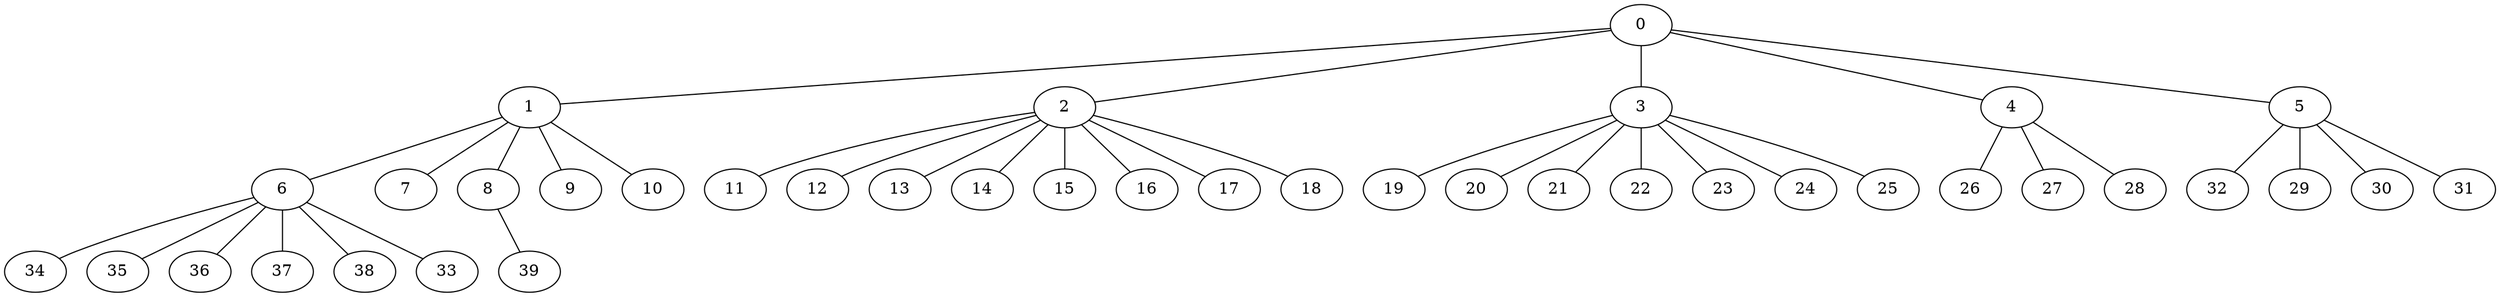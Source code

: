 
graph graphname {
    0 -- 1
0 -- 2
0 -- 3
0 -- 4
0 -- 5
1 -- 6
1 -- 7
1 -- 8
1 -- 9
1 -- 10
2 -- 11
2 -- 12
2 -- 13
2 -- 14
2 -- 15
2 -- 16
2 -- 17
2 -- 18
3 -- 19
3 -- 20
3 -- 21
3 -- 22
3 -- 23
3 -- 24
3 -- 25
4 -- 26
4 -- 27
4 -- 28
5 -- 32
5 -- 29
5 -- 30
5 -- 31
6 -- 34
6 -- 35
6 -- 36
6 -- 37
6 -- 38
6 -- 33
8 -- 39

}

